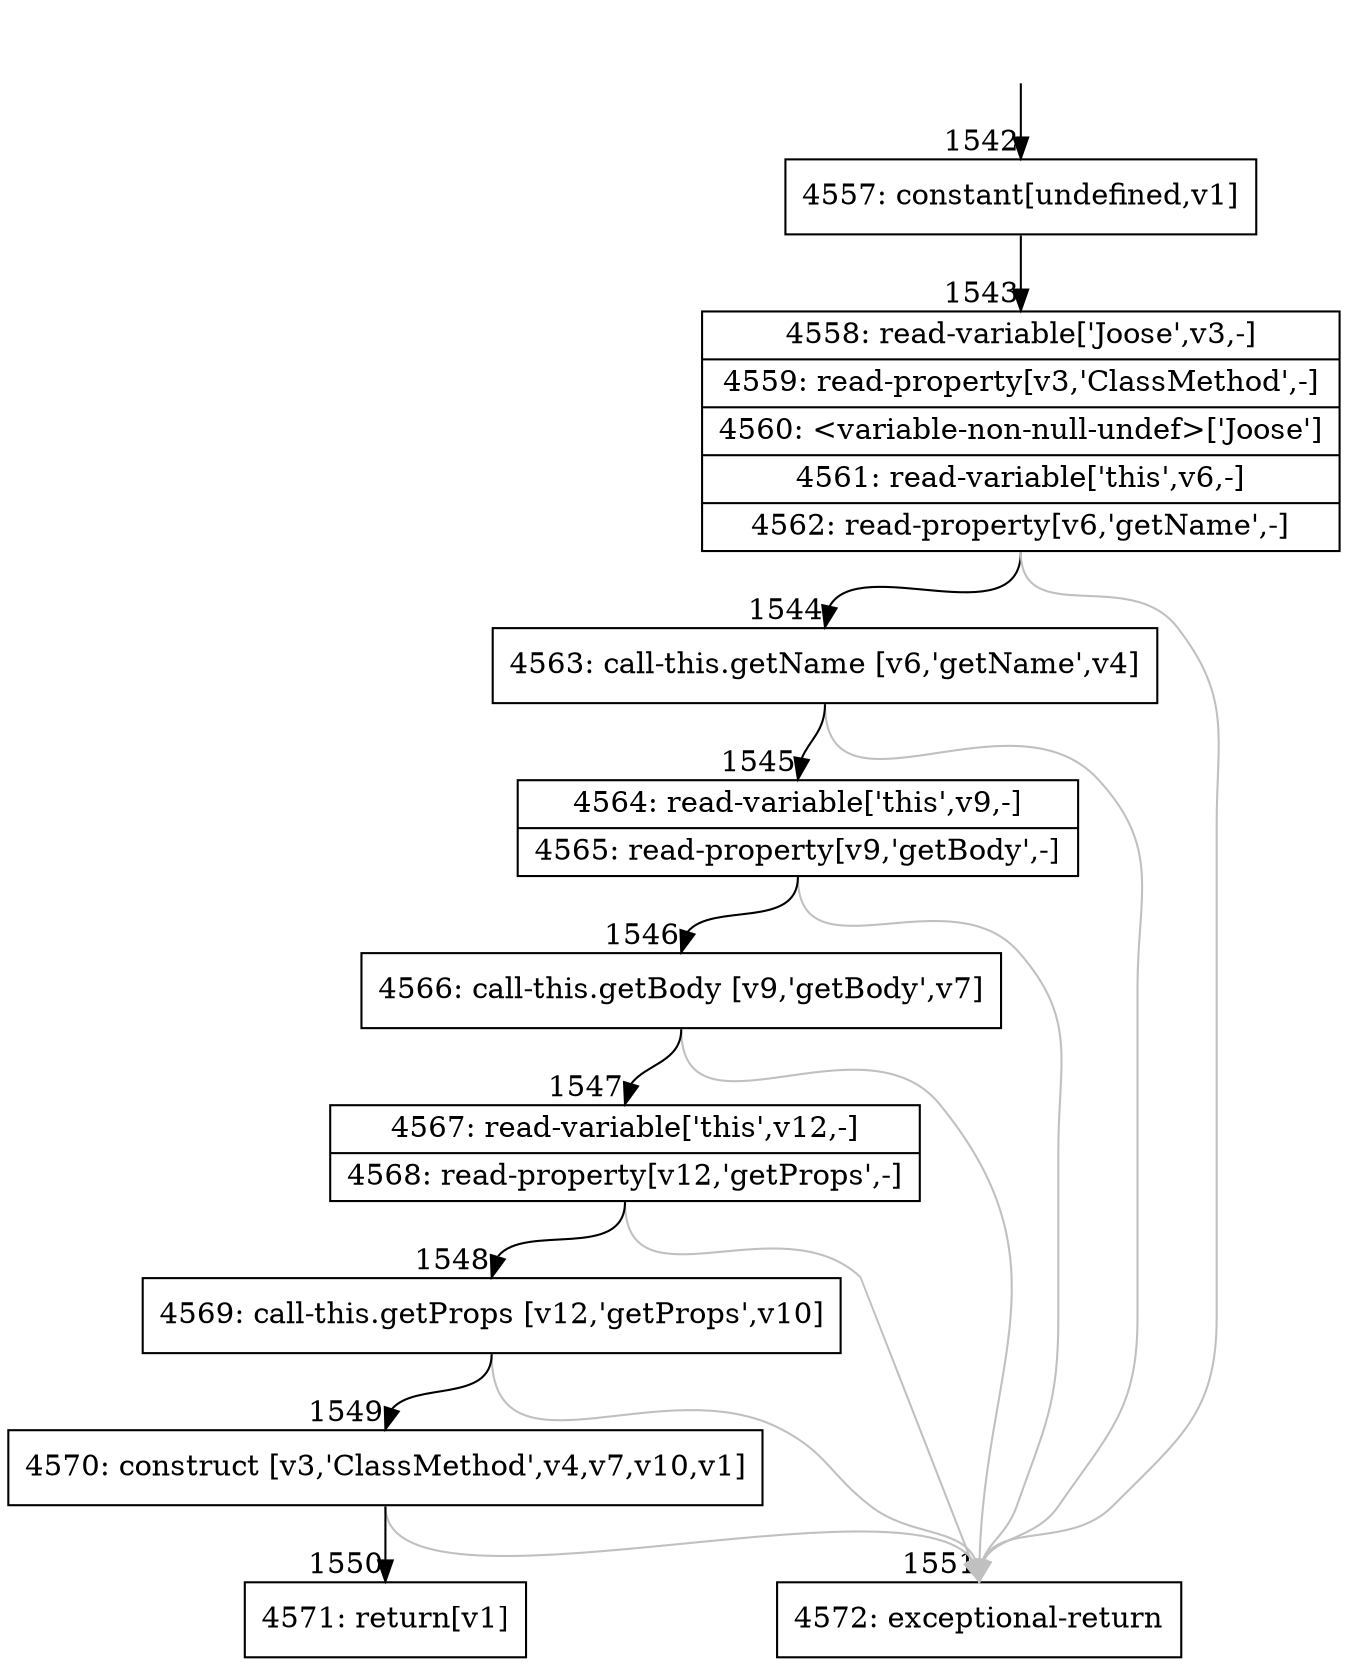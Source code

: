 digraph {
rankdir="TD"
BB_entry185[shape=none,label=""];
BB_entry185 -> BB1542 [tailport=s, headport=n, headlabel="    1542"]
BB1542 [shape=record label="{4557: constant[undefined,v1]}" ] 
BB1542 -> BB1543 [tailport=s, headport=n, headlabel="      1543"]
BB1543 [shape=record label="{4558: read-variable['Joose',v3,-]|4559: read-property[v3,'ClassMethod',-]|4560: \<variable-non-null-undef\>['Joose']|4561: read-variable['this',v6,-]|4562: read-property[v6,'getName',-]}" ] 
BB1543 -> BB1544 [tailport=s, headport=n, headlabel="      1544"]
BB1543 -> BB1551 [tailport=s, headport=n, color=gray, headlabel="      1551"]
BB1544 [shape=record label="{4563: call-this.getName [v6,'getName',v4]}" ] 
BB1544 -> BB1545 [tailport=s, headport=n, headlabel="      1545"]
BB1544 -> BB1551 [tailport=s, headport=n, color=gray]
BB1545 [shape=record label="{4564: read-variable['this',v9,-]|4565: read-property[v9,'getBody',-]}" ] 
BB1545 -> BB1546 [tailport=s, headport=n, headlabel="      1546"]
BB1545 -> BB1551 [tailport=s, headport=n, color=gray]
BB1546 [shape=record label="{4566: call-this.getBody [v9,'getBody',v7]}" ] 
BB1546 -> BB1547 [tailport=s, headport=n, headlabel="      1547"]
BB1546 -> BB1551 [tailport=s, headport=n, color=gray]
BB1547 [shape=record label="{4567: read-variable['this',v12,-]|4568: read-property[v12,'getProps',-]}" ] 
BB1547 -> BB1548 [tailport=s, headport=n, headlabel="      1548"]
BB1547 -> BB1551 [tailport=s, headport=n, color=gray]
BB1548 [shape=record label="{4569: call-this.getProps [v12,'getProps',v10]}" ] 
BB1548 -> BB1549 [tailport=s, headport=n, headlabel="      1549"]
BB1548 -> BB1551 [tailport=s, headport=n, color=gray]
BB1549 [shape=record label="{4570: construct [v3,'ClassMethod',v4,v7,v10,v1]}" ] 
BB1549 -> BB1550 [tailport=s, headport=n, headlabel="      1550"]
BB1549 -> BB1551 [tailport=s, headport=n, color=gray]
BB1550 [shape=record label="{4571: return[v1]}" ] 
BB1551 [shape=record label="{4572: exceptional-return}" ] 
//#$~ 1770
}
